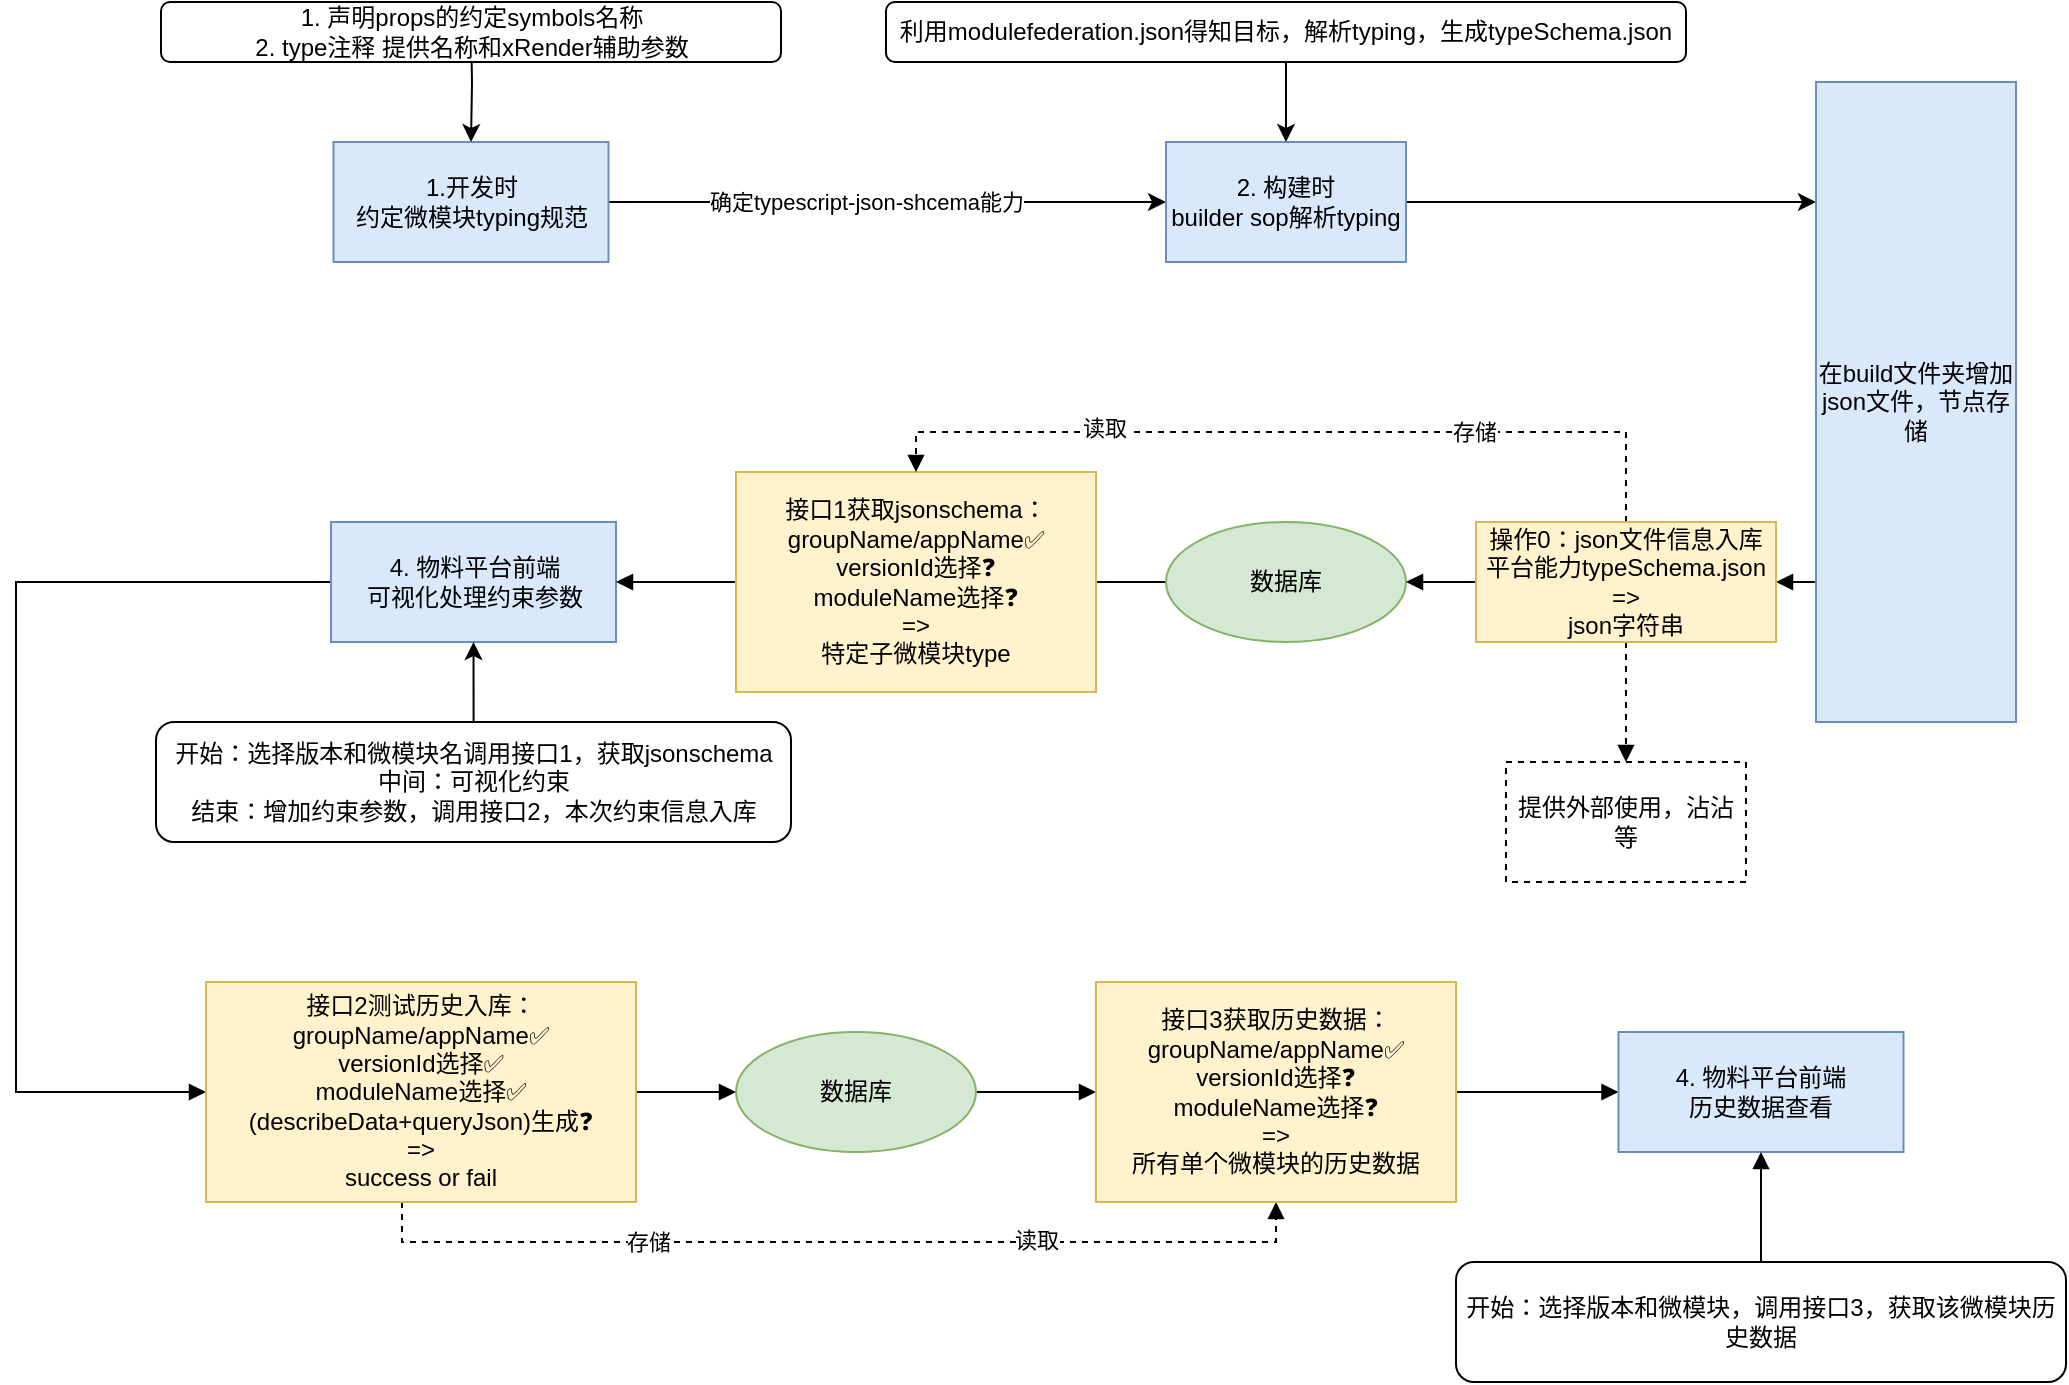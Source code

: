<mxfile version="14.9.8" type="github">
  <diagram name="Page-1" id="5f0bae14-7c28-e335-631c-24af17079c00">
    <mxGraphModel dx="1138" dy="857" grid="1" gridSize="10" guides="1" tooltips="1" connect="1" arrows="1" fold="1" page="1" pageScale="1" pageWidth="1100" pageHeight="850" background="none" math="0" shadow="0">
      <root>
        <mxCell id="0" />
        <mxCell id="1" parent="0" />
        <mxCell id="Zg44AK9i3nNa13F0HYsf-8" style="edgeStyle=orthogonalEdgeStyle;rounded=0;orthogonalLoop=1;jettySize=auto;html=1;" parent="1" source="Zg44AK9i3nNa13F0HYsf-1" target="Zg44AK9i3nNa13F0HYsf-3" edge="1">
          <mxGeometry relative="1" as="geometry" />
        </mxCell>
        <mxCell id="Zg44AK9i3nNa13F0HYsf-14" value="确定typescript-json-shcema能力" style="edgeLabel;html=1;align=center;verticalAlign=middle;resizable=0;points=[];" parent="Zg44AK9i3nNa13F0HYsf-8" vertex="1" connectable="0">
          <mxGeometry x="-0.081" relative="1" as="geometry">
            <mxPoint as="offset" />
          </mxGeometry>
        </mxCell>
        <mxCell id="Zg44AK9i3nNa13F0HYsf-1" value="1.开发时&lt;br&gt;约定微模块typing规范" style="rounded=0;whiteSpace=wrap;html=1;fillColor=#dae8fc;strokeColor=#6c8ebf;" parent="1" vertex="1">
          <mxGeometry x="198.75" y="170" width="137.5" height="60" as="geometry" />
        </mxCell>
        <mxCell id="Zg44AK9i3nNa13F0HYsf-4" style="edgeStyle=orthogonalEdgeStyle;rounded=0;orthogonalLoop=1;jettySize=auto;html=1;entryX=0.5;entryY=0;entryDx=0;entryDy=0;" parent="1" target="Zg44AK9i3nNa13F0HYsf-1" edge="1">
          <mxGeometry relative="1" as="geometry">
            <mxPoint x="260" y="160.0" as="targetPoint" />
            <mxPoint x="267.5" y="110.0" as="sourcePoint" />
          </mxGeometry>
        </mxCell>
        <mxCell id="Zg44AK9i3nNa13F0HYsf-9" style="edgeStyle=orthogonalEdgeStyle;rounded=0;orthogonalLoop=1;jettySize=auto;html=1;" parent="1" source="Zg44AK9i3nNa13F0HYsf-3" target="Zg44AK9i3nNa13F0HYsf-6" edge="1">
          <mxGeometry relative="1" as="geometry">
            <Array as="points">
              <mxPoint x="910" y="200" />
              <mxPoint x="910" y="200" />
            </Array>
          </mxGeometry>
        </mxCell>
        <mxCell id="Zg44AK9i3nNa13F0HYsf-3" value="2. 构建时&lt;br&gt;builder sop解析typing" style="whiteSpace=wrap;html=1;fillColor=#dae8fc;strokeColor=#6c8ebf;" parent="1" vertex="1">
          <mxGeometry x="615" y="170" width="120" height="60" as="geometry" />
        </mxCell>
        <mxCell id="2-xjeLUmb2QUIyB7ItBG-11" style="edgeStyle=orthogonalEdgeStyle;rounded=0;orthogonalLoop=1;jettySize=auto;html=1;entryX=1;entryY=0.5;entryDx=0;entryDy=0;startArrow=none;startFill=0;endArrow=block;endFill=1;" edge="1" parent="1" source="Zg44AK9i3nNa13F0HYsf-6" target="2-xjeLUmb2QUIyB7ItBG-10">
          <mxGeometry relative="1" as="geometry">
            <Array as="points">
              <mxPoint x="930" y="390" />
              <mxPoint x="930" y="390" />
            </Array>
          </mxGeometry>
        </mxCell>
        <mxCell id="Zg44AK9i3nNa13F0HYsf-6" value="在build文件夹增加json文件，节点存储" style="whiteSpace=wrap;html=1;fillColor=#dae8fc;strokeColor=#6c8ebf;" parent="1" vertex="1">
          <mxGeometry x="940" y="140" width="100" height="320" as="geometry" />
        </mxCell>
        <mxCell id="2-xjeLUmb2QUIyB7ItBG-19" style="edgeStyle=orthogonalEdgeStyle;rounded=0;orthogonalLoop=1;jettySize=auto;html=1;entryX=0;entryY=0.5;entryDx=0;entryDy=0;startArrow=none;startFill=0;endArrow=block;endFill=1;" edge="1" parent="1" source="Zg44AK9i3nNa13F0HYsf-12" target="2-xjeLUmb2QUIyB7ItBG-13">
          <mxGeometry relative="1" as="geometry">
            <Array as="points">
              <mxPoint x="40" y="390" />
              <mxPoint x="40" y="645" />
            </Array>
          </mxGeometry>
        </mxCell>
        <mxCell id="Zg44AK9i3nNa13F0HYsf-12" value="4. 物料平台前端&lt;br&gt;可视化处理约束参数" style="rounded=0;whiteSpace=wrap;html=1;fillColor=#dae8fc;strokeColor=#6c8ebf;" parent="1" vertex="1">
          <mxGeometry x="197.5" y="360" width="142.5" height="60" as="geometry" />
        </mxCell>
        <mxCell id="Zg44AK9i3nNa13F0HYsf-23" style="edgeStyle=orthogonalEdgeStyle;rounded=0;orthogonalLoop=1;jettySize=auto;html=1;" parent="1" edge="1">
          <mxGeometry relative="1" as="geometry">
            <mxPoint x="307.5" y="560" as="sourcePoint" />
          </mxGeometry>
        </mxCell>
        <mxCell id="Zg44AK9i3nNa13F0HYsf-24" style="edgeStyle=orthogonalEdgeStyle;rounded=0;orthogonalLoop=1;jettySize=auto;html=1;" parent="1" edge="1">
          <mxGeometry relative="1" as="geometry">
            <mxPoint x="307.5" y="620" as="sourcePoint" />
          </mxGeometry>
        </mxCell>
        <mxCell id="Zg44AK9i3nNa13F0HYsf-62" value="1. 声明props的约定symbols名称&lt;br&gt;2. type注释 提供名称和xRender辅助参数" style="rounded=1;whiteSpace=wrap;html=1;" parent="1" vertex="1">
          <mxGeometry x="112.5" y="100" width="310" height="30" as="geometry" />
        </mxCell>
        <mxCell id="Zg44AK9i3nNa13F0HYsf-77" style="edgeStyle=orthogonalEdgeStyle;rounded=0;orthogonalLoop=1;jettySize=auto;html=1;" parent="1" edge="1">
          <mxGeometry relative="1" as="geometry">
            <mxPoint x="705" y="70" as="sourcePoint" />
          </mxGeometry>
        </mxCell>
        <mxCell id="Zg44AK9i3nNa13F0HYsf-78" style="edgeStyle=orthogonalEdgeStyle;rounded=0;orthogonalLoop=1;jettySize=auto;html=1;" parent="1" edge="1">
          <mxGeometry relative="1" as="geometry">
            <mxPoint x="705" y="160" as="targetPoint" />
          </mxGeometry>
        </mxCell>
        <mxCell id="MQeQ29FiY3f9qQBaGK5R-14" value="" style="edgeStyle=orthogonalEdgeStyle;rounded=0;orthogonalLoop=1;jettySize=auto;html=1;" parent="1" edge="1">
          <mxGeometry relative="1" as="geometry">
            <mxPoint x="705" y="160" as="targetPoint" />
          </mxGeometry>
        </mxCell>
        <mxCell id="arwBSXUkP7VasmWXPgDl-14" value="" style="edgeStyle=orthogonalEdgeStyle;rounded=0;orthogonalLoop=1;jettySize=auto;html=1;" parent="1" edge="1">
          <mxGeometry relative="1" as="geometry">
            <mxPoint x="705" y="160" as="sourcePoint" />
          </mxGeometry>
        </mxCell>
        <mxCell id="2-xjeLUmb2QUIyB7ItBG-2" style="edgeStyle=orthogonalEdgeStyle;rounded=0;orthogonalLoop=1;jettySize=auto;html=1;entryX=1;entryY=0.5;entryDx=0;entryDy=0;startArrow=none;startFill=0;endArrow=block;endFill=1;" edge="1" parent="1" source="2-xjeLUmb2QUIyB7ItBG-5" target="Zg44AK9i3nNa13F0HYsf-12">
          <mxGeometry relative="1" as="geometry">
            <Array as="points">
              <mxPoint x="470" y="390" />
              <mxPoint x="470" y="390" />
            </Array>
          </mxGeometry>
        </mxCell>
        <mxCell id="2-xjeLUmb2QUIyB7ItBG-4" value="&lt;span style=&quot;color: rgba(0 , 0 , 0 , 0) ; font-family: monospace ; font-size: 0px ; background-color: rgb(248 , 249 , 250)&quot;&gt;%3CmxGraphModel%3E%3Croot%3E%3CmxCell%20id%3D%220%22%2F%3E%3CmxCell%20id%3D%221%22%20parent%3D%220%22%2F%3E%3CmxCell%20id%3D%222%22%20value%3D%22%E6%95%B0%E6%8D%AE%E5%BA%93%E8%AE%BE%E8%AE%A1%22%20style%3D%22ellipse%3BwhiteSpace%3Dwrap%3Bhtml%3D1%3BfillColor%3D%23d5e8d4%3BstrokeColor%3D%2382b366%3B%22%20vertex%3D%221%22%20parent%3D%221%22%3E%3CmxGeometry%20x%3D%22645%22%20y%3D%22550%22%20width%3D%22120%22%20height%3D%2260%22%20as%3D%22geometry%22%2F%3E%3C%2FmxCell%3E%3C%2Froot%3E%3C%2FmxGraphModel%3E&lt;/span&gt;" style="edgeLabel;html=1;align=center;verticalAlign=middle;resizable=0;points=[];" vertex="1" connectable="0" parent="2-xjeLUmb2QUIyB7ItBG-2">
          <mxGeometry x="0.018" relative="1" as="geometry">
            <mxPoint as="offset" />
          </mxGeometry>
        </mxCell>
        <mxCell id="arwBSXUkP7VasmWXPgDl-1" style="edgeStyle=orthogonalEdgeStyle;rounded=0;orthogonalLoop=1;jettySize=auto;html=1;exitX=0.5;exitY=1;exitDx=0;exitDy=0;" parent="1" source="Zg44AK9i3nNa13F0HYsf-6" target="Zg44AK9i3nNa13F0HYsf-6" edge="1">
          <mxGeometry relative="1" as="geometry" />
        </mxCell>
        <mxCell id="arwBSXUkP7VasmWXPgDl-15" style="edgeStyle=orthogonalEdgeStyle;rounded=0;orthogonalLoop=1;jettySize=auto;html=1;entryX=0.5;entryY=0;entryDx=0;entryDy=0;" parent="1" source="arwBSXUkP7VasmWXPgDl-13" target="Zg44AK9i3nNa13F0HYsf-3" edge="1">
          <mxGeometry relative="1" as="geometry" />
        </mxCell>
        <mxCell id="arwBSXUkP7VasmWXPgDl-13" value="利用modulefederation.json得知目标，解析typing，生成typeSchema.json" style="rounded=1;whiteSpace=wrap;html=1;" parent="1" vertex="1">
          <mxGeometry x="475" y="100" width="400" height="30" as="geometry" />
        </mxCell>
        <mxCell id="arwBSXUkP7VasmWXPgDl-21" style="edgeStyle=orthogonalEdgeStyle;rounded=0;orthogonalLoop=1;jettySize=auto;html=1;entryX=0.5;entryY=1;entryDx=0;entryDy=0;" parent="1" target="Zg44AK9i3nNa13F0HYsf-12" edge="1">
          <mxGeometry relative="1" as="geometry">
            <mxPoint x="258.75" y="460" as="sourcePoint" />
            <Array as="points">
              <mxPoint x="269" y="460" />
            </Array>
          </mxGeometry>
        </mxCell>
        <mxCell id="arwBSXUkP7VasmWXPgDl-18" value="开始：选择版本和微模块名调用接口1，获取jsonschema&lt;br&gt;中间：可视化约束&lt;br&gt;结束：增加约束参数，调用接口2，本次约束信息入库" style="rounded=1;whiteSpace=wrap;html=1;" parent="1" vertex="1">
          <mxGeometry x="110" y="460" width="317.5" height="60" as="geometry" />
        </mxCell>
        <mxCell id="2-xjeLUmb2QUIyB7ItBG-5" value="数据库" style="ellipse;whiteSpace=wrap;html=1;fillColor=#d5e8d4;strokeColor=#82b366;" vertex="1" parent="1">
          <mxGeometry x="615" y="360" width="120" height="60" as="geometry" />
        </mxCell>
        <mxCell id="2-xjeLUmb2QUIyB7ItBG-9" value="接口1获取jsonschema：&lt;br&gt;groupName/appName✅&lt;br&gt;versionId选择❓&lt;br&gt;moduleName选择❓&lt;br&gt;=&amp;gt;&lt;br&gt;特定子微模块type" style="whiteSpace=wrap;html=1;fillColor=#fff2cc;strokeColor=#d6b656;" vertex="1" parent="1">
          <mxGeometry x="400" y="335" width="180" height="110" as="geometry" />
        </mxCell>
        <mxCell id="2-xjeLUmb2QUIyB7ItBG-12" style="edgeStyle=orthogonalEdgeStyle;rounded=0;orthogonalLoop=1;jettySize=auto;html=1;entryX=1;entryY=0.5;entryDx=0;entryDy=0;startArrow=none;startFill=0;endArrow=block;endFill=1;" edge="1" parent="1" source="2-xjeLUmb2QUIyB7ItBG-10" target="2-xjeLUmb2QUIyB7ItBG-5">
          <mxGeometry relative="1" as="geometry" />
        </mxCell>
        <mxCell id="2-xjeLUmb2QUIyB7ItBG-27" style="edgeStyle=orthogonalEdgeStyle;rounded=0;orthogonalLoop=1;jettySize=auto;html=1;startArrow=none;startFill=0;endArrow=block;endFill=1;dashed=1;" edge="1" parent="1" source="2-xjeLUmb2QUIyB7ItBG-10">
          <mxGeometry relative="1" as="geometry">
            <mxPoint x="845" y="480" as="targetPoint" />
          </mxGeometry>
        </mxCell>
        <mxCell id="2-xjeLUmb2QUIyB7ItBG-33" style="edgeStyle=orthogonalEdgeStyle;rounded=0;orthogonalLoop=1;jettySize=auto;html=1;entryX=0.5;entryY=0;entryDx=0;entryDy=0;dashed=1;startArrow=none;startFill=0;endArrow=block;endFill=1;" edge="1" parent="1" source="2-xjeLUmb2QUIyB7ItBG-10" target="2-xjeLUmb2QUIyB7ItBG-9">
          <mxGeometry relative="1" as="geometry">
            <Array as="points">
              <mxPoint x="845" y="315" />
              <mxPoint x="490" y="315" />
            </Array>
          </mxGeometry>
        </mxCell>
        <mxCell id="2-xjeLUmb2QUIyB7ItBG-34" value="读取" style="edgeLabel;html=1;align=center;verticalAlign=middle;resizable=0;points=[];" vertex="1" connectable="0" parent="2-xjeLUmb2QUIyB7ItBG-33">
          <mxGeometry x="0.457" y="-2" relative="1" as="geometry">
            <mxPoint as="offset" />
          </mxGeometry>
        </mxCell>
        <mxCell id="2-xjeLUmb2QUIyB7ItBG-35" value="存储" style="edgeLabel;html=1;align=center;verticalAlign=middle;resizable=0;points=[];" vertex="1" connectable="0" parent="2-xjeLUmb2QUIyB7ItBG-33">
          <mxGeometry x="-0.424" relative="1" as="geometry">
            <mxPoint as="offset" />
          </mxGeometry>
        </mxCell>
        <mxCell id="2-xjeLUmb2QUIyB7ItBG-10" value="操作0：json文件信息入库&lt;br&gt;平台能力typeSchema.json&lt;br&gt;=&amp;gt;&lt;br&gt;json字符串" style="whiteSpace=wrap;html=1;fillColor=#fff2cc;strokeColor=#d6b656;" vertex="1" parent="1">
          <mxGeometry x="770" y="360" width="150" height="60" as="geometry" />
        </mxCell>
        <mxCell id="2-xjeLUmb2QUIyB7ItBG-16" style="edgeStyle=orthogonalEdgeStyle;rounded=0;orthogonalLoop=1;jettySize=auto;html=1;startArrow=none;startFill=0;endArrow=block;endFill=1;" edge="1" parent="1" source="2-xjeLUmb2QUIyB7ItBG-13" target="2-xjeLUmb2QUIyB7ItBG-15">
          <mxGeometry relative="1" as="geometry" />
        </mxCell>
        <mxCell id="2-xjeLUmb2QUIyB7ItBG-36" style="edgeStyle=orthogonalEdgeStyle;rounded=0;orthogonalLoop=1;jettySize=auto;html=1;entryX=0.5;entryY=1;entryDx=0;entryDy=0;dashed=1;startArrow=none;startFill=0;endArrow=block;endFill=1;" edge="1" parent="1" source="2-xjeLUmb2QUIyB7ItBG-13" target="2-xjeLUmb2QUIyB7ItBG-17">
          <mxGeometry relative="1" as="geometry">
            <Array as="points">
              <mxPoint x="233" y="720" />
              <mxPoint x="670" y="720" />
            </Array>
          </mxGeometry>
        </mxCell>
        <mxCell id="2-xjeLUmb2QUIyB7ItBG-37" value="存储" style="edgeLabel;html=1;align=center;verticalAlign=middle;resizable=0;points=[];" vertex="1" connectable="0" parent="2-xjeLUmb2QUIyB7ItBG-36">
          <mxGeometry x="-0.401" relative="1" as="geometry">
            <mxPoint as="offset" />
          </mxGeometry>
        </mxCell>
        <mxCell id="2-xjeLUmb2QUIyB7ItBG-40" value="读取" style="edgeLabel;html=1;align=center;verticalAlign=middle;resizable=0;points=[];" vertex="1" connectable="0" parent="2-xjeLUmb2QUIyB7ItBG-36">
          <mxGeometry x="0.467" y="1" relative="1" as="geometry">
            <mxPoint x="-13" as="offset" />
          </mxGeometry>
        </mxCell>
        <mxCell id="2-xjeLUmb2QUIyB7ItBG-13" value="接口2测试历史入库：&lt;br&gt;groupName/appName✅&lt;br&gt;versionId选择✅&lt;br&gt;moduleName选择✅&lt;br&gt;(describeData+queryJson)生成❓&lt;br&gt;=&amp;gt;&lt;br&gt;success or fail" style="whiteSpace=wrap;html=1;fillColor=#fff2cc;strokeColor=#d6b656;" vertex="1" parent="1">
          <mxGeometry x="135" y="590" width="215" height="110" as="geometry" />
        </mxCell>
        <mxCell id="2-xjeLUmb2QUIyB7ItBG-18" style="edgeStyle=orthogonalEdgeStyle;rounded=0;orthogonalLoop=1;jettySize=auto;html=1;startArrow=none;startFill=0;endArrow=block;endFill=1;" edge="1" parent="1" source="2-xjeLUmb2QUIyB7ItBG-15" target="2-xjeLUmb2QUIyB7ItBG-17">
          <mxGeometry relative="1" as="geometry" />
        </mxCell>
        <mxCell id="2-xjeLUmb2QUIyB7ItBG-15" value="数据库" style="ellipse;whiteSpace=wrap;html=1;fillColor=#d5e8d4;strokeColor=#82b366;" vertex="1" parent="1">
          <mxGeometry x="400" y="615" width="120" height="60" as="geometry" />
        </mxCell>
        <mxCell id="2-xjeLUmb2QUIyB7ItBG-24" style="edgeStyle=orthogonalEdgeStyle;rounded=0;orthogonalLoop=1;jettySize=auto;html=1;startArrow=none;startFill=0;endArrow=block;endFill=1;" edge="1" parent="1" source="2-xjeLUmb2QUIyB7ItBG-17" target="2-xjeLUmb2QUIyB7ItBG-23">
          <mxGeometry relative="1" as="geometry" />
        </mxCell>
        <mxCell id="2-xjeLUmb2QUIyB7ItBG-17" value="接口3获取历史数据：&lt;br&gt;groupName/appName✅&lt;br&gt;versionId选择❓&lt;br&gt;moduleName选择❓&lt;br&gt;=&amp;gt;&lt;br&gt;所有单个微模块的历史数据" style="whiteSpace=wrap;html=1;fillColor=#fff2cc;strokeColor=#d6b656;" vertex="1" parent="1">
          <mxGeometry x="580" y="590" width="180" height="110" as="geometry" />
        </mxCell>
        <mxCell id="2-xjeLUmb2QUIyB7ItBG-23" value="4. 物料平台前端&lt;br&gt;历史数据查看" style="rounded=0;whiteSpace=wrap;html=1;fillColor=#dae8fc;strokeColor=#6c8ebf;" vertex="1" parent="1">
          <mxGeometry x="841.25" y="615" width="142.5" height="60" as="geometry" />
        </mxCell>
        <mxCell id="2-xjeLUmb2QUIyB7ItBG-26" style="edgeStyle=orthogonalEdgeStyle;rounded=0;orthogonalLoop=1;jettySize=auto;html=1;entryX=0.5;entryY=1;entryDx=0;entryDy=0;startArrow=none;startFill=0;endArrow=block;endFill=1;" edge="1" parent="1" source="2-xjeLUmb2QUIyB7ItBG-25" target="2-xjeLUmb2QUIyB7ItBG-23">
          <mxGeometry relative="1" as="geometry" />
        </mxCell>
        <mxCell id="2-xjeLUmb2QUIyB7ItBG-25" value="开始：选择版本和微模块，调用接口3，获取该微模块历史数据" style="rounded=1;whiteSpace=wrap;html=1;" vertex="1" parent="1">
          <mxGeometry x="760" y="730" width="305" height="60" as="geometry" />
        </mxCell>
        <mxCell id="2-xjeLUmb2QUIyB7ItBG-28" value="提供外部使用，沾沾等" style="whiteSpace=wrap;html=1;dashed=1;" vertex="1" parent="1">
          <mxGeometry x="785" y="480" width="120" height="60" as="geometry" />
        </mxCell>
      </root>
    </mxGraphModel>
  </diagram>
</mxfile>
